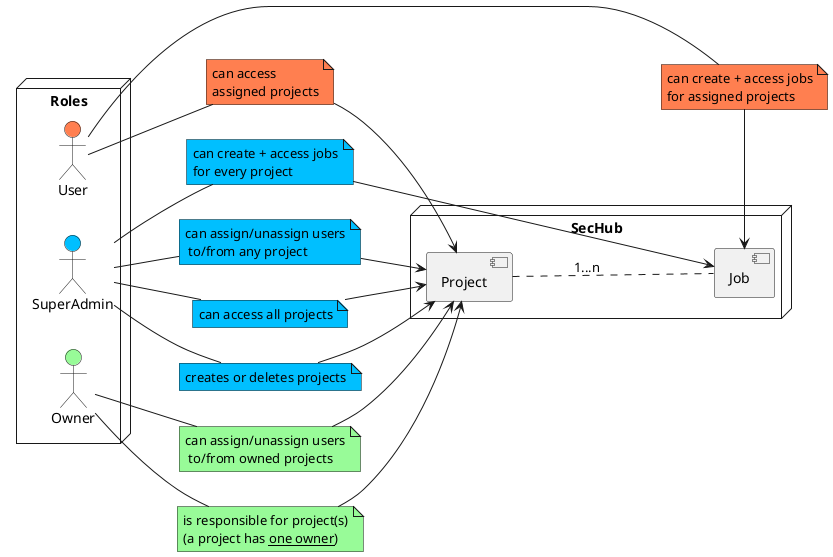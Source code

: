 @startuml

hide empty fields
hide empty methods

left to right direction

'skinparam linetype ortho

node "Roles" as r{
	actor User as u #Coral
		
	actor Owner as o #PaleGreen
	
	actor SuperAdmin as sa #DeepSkyBlue
	
}
	
node "SecHub" {
	
	component Project as p
		
	component "Job" as j
	

}

'User role notes
'----------------
note "can access \nassigned projects" as note_u_access_p #Coral
note "can create + access jobs\nfor assigned projects" as note_u_access_j #Coral

'User role notes
'----------------
note "can access all projects" as note_sa_access_p #DeepSkyBlue
note "can create + access jobs\nfor every project" as note_sa_access_j #DeepSkyBlue
note "creates or deletes projects" as note_sa_create_delete_p #DeepSkyBlue

'Owner role notes
'----------------
note "can assign/unassign users\n to/from owned projects" as note_o_assign_u2p #PaleGreen
note "can assign/unassign users\n to/from any project" as note_su_assign_u2p #DeepSkyBlue
note "is responsible for project(s)\n(a project has <u>one owner</u>)" as note_po_responsible #PaleGreen


u -- note_u_access_p
note_u_access_p --> p

u--- note_u_access_j
note_u_access_j -> j

o -- note_po_responsible
note_po_responsible --> p

o -- note_o_assign_u2p
note_o_assign_u2p --> p


sa -- note_sa_access_p
note_sa_access_p --> p

sa -- note_sa_access_j 
note_sa_access_j --> j

sa -- note_su_assign_u2p
note_su_assign_u2p --> p

sa -- note_sa_create_delete_p
note_sa_create_delete_p --> p


p ... j : 1...n 

@enduml




